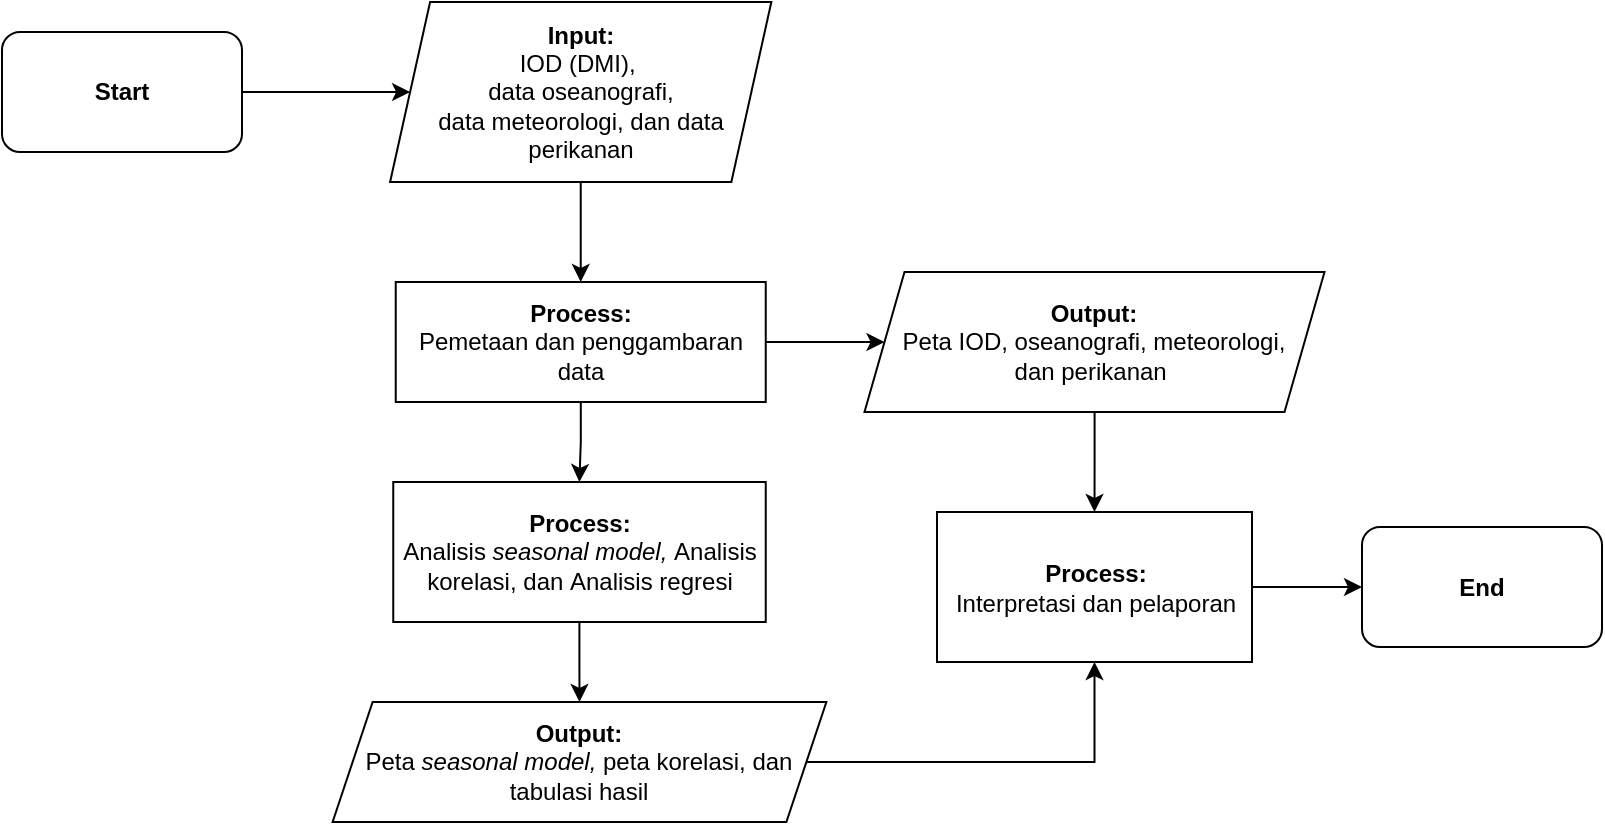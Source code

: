 <mxfile version="20.6.2" type="device"><diagram id="C5RBs43oDa-KdzZeNtuy" name="Page-1"><mxGraphModel dx="1092" dy="514" grid="1" gridSize="10" guides="1" tooltips="1" connect="1" arrows="1" fold="1" page="1" pageScale="1" pageWidth="827" pageHeight="1169" math="0" shadow="0"><root><mxCell id="WIyWlLk6GJQsqaUBKTNV-0"/><mxCell id="WIyWlLk6GJQsqaUBKTNV-1" parent="WIyWlLk6GJQsqaUBKTNV-0"/><mxCell id="yz9m5tHMcfQa8jU9GLDd-2" value="" style="edgeStyle=orthogonalEdgeStyle;rounded=0;orthogonalLoop=1;jettySize=auto;html=1;" parent="WIyWlLk6GJQsqaUBKTNV-1" source="yz9m5tHMcfQa8jU9GLDd-0" target="yz9m5tHMcfQa8jU9GLDd-1" edge="1"><mxGeometry relative="1" as="geometry"/></mxCell><mxCell id="yz9m5tHMcfQa8jU9GLDd-0" value="Start" style="rounded=1;whiteSpace=wrap;html=1;fontStyle=1" parent="WIyWlLk6GJQsqaUBKTNV-1" vertex="1"><mxGeometry x="100" y="45" width="120" height="60" as="geometry"/></mxCell><mxCell id="yz9m5tHMcfQa8jU9GLDd-4" value="" style="edgeStyle=orthogonalEdgeStyle;rounded=0;orthogonalLoop=1;jettySize=auto;html=1;" parent="WIyWlLk6GJQsqaUBKTNV-1" source="yz9m5tHMcfQa8jU9GLDd-1" target="yz9m5tHMcfQa8jU9GLDd-3" edge="1"><mxGeometry relative="1" as="geometry"/></mxCell><mxCell id="yz9m5tHMcfQa8jU9GLDd-1" value="&lt;div&gt;&lt;b&gt;Input:&lt;/b&gt;&lt;/div&gt;&lt;div&gt;IOD (DMI),&amp;nbsp;&lt;/div&gt;&lt;span style=&quot;background-color: initial;&quot;&gt;data oseanografi, &lt;br&gt;data meteorologi, dan data perikanan&lt;/span&gt;" style="shape=parallelogram;perimeter=parallelogramPerimeter;whiteSpace=wrap;html=1;fixedSize=1;align=center;" parent="WIyWlLk6GJQsqaUBKTNV-1" vertex="1"><mxGeometry x="294.05" y="30" width="190.63" height="90" as="geometry"/></mxCell><mxCell id="yz9m5tHMcfQa8jU9GLDd-6" value="" style="edgeStyle=orthogonalEdgeStyle;rounded=0;orthogonalLoop=1;jettySize=auto;html=1;" parent="WIyWlLk6GJQsqaUBKTNV-1" source="yz9m5tHMcfQa8jU9GLDd-3" target="yz9m5tHMcfQa8jU9GLDd-5" edge="1"><mxGeometry relative="1" as="geometry"/></mxCell><mxCell id="FtJw2GN65vWLXZhQzVCh-9" value="" style="edgeStyle=orthogonalEdgeStyle;rounded=0;orthogonalLoop=1;jettySize=auto;html=1;" parent="WIyWlLk6GJQsqaUBKTNV-1" source="yz9m5tHMcfQa8jU9GLDd-3" target="yz9m5tHMcfQa8jU9GLDd-10" edge="1"><mxGeometry relative="1" as="geometry"/></mxCell><mxCell id="yz9m5tHMcfQa8jU9GLDd-3" value="&lt;div&gt;&lt;b&gt;Process:&lt;/b&gt;&lt;/div&gt;&lt;div&gt;Pemetaan dan penggambaran data &lt;br&gt;&lt;/div&gt;" style="whiteSpace=wrap;html=1;" parent="WIyWlLk6GJQsqaUBKTNV-1" vertex="1"><mxGeometry x="296.87" y="170" width="185" height="60" as="geometry"/></mxCell><mxCell id="FtJw2GN65vWLXZhQzVCh-12" value="" style="edgeStyle=orthogonalEdgeStyle;rounded=0;orthogonalLoop=1;jettySize=auto;html=1;" parent="WIyWlLk6GJQsqaUBKTNV-1" source="yz9m5tHMcfQa8jU9GLDd-5" target="FtJw2GN65vWLXZhQzVCh-8" edge="1"><mxGeometry relative="1" as="geometry"/></mxCell><mxCell id="yz9m5tHMcfQa8jU9GLDd-5" value="&lt;b&gt;Output:&lt;/b&gt;&lt;br&gt;&lt;div&gt;Peta IOD, oseanografi,&amp;nbsp;&lt;span style=&quot;background-color: initial;&quot;&gt;meteorologi,&lt;/span&gt;&lt;/div&gt;&lt;div&gt;&lt;span style=&quot;background-color: initial;&quot;&gt;dan perikanan&amp;nbsp;&lt;/span&gt;&lt;/div&gt;" style="shape=parallelogram;perimeter=parallelogramPerimeter;whiteSpace=wrap;html=1;fixedSize=1;" parent="WIyWlLk6GJQsqaUBKTNV-1" vertex="1"><mxGeometry x="531.25" y="165" width="230" height="70" as="geometry"/></mxCell><mxCell id="FtJw2GN65vWLXZhQzVCh-15" value="" style="edgeStyle=orthogonalEdgeStyle;rounded=0;orthogonalLoop=1;jettySize=auto;html=1;" parent="WIyWlLk6GJQsqaUBKTNV-1" source="yz9m5tHMcfQa8jU9GLDd-10" target="CJUjpx6Cfi2GCEw2xXfa-0" edge="1"><mxGeometry relative="1" as="geometry"/></mxCell><mxCell id="yz9m5tHMcfQa8jU9GLDd-10" value="&lt;b&gt;Process:&lt;br&gt;&lt;/b&gt;&lt;span style=&quot;background-color: initial;&quot;&gt;Analisis &lt;/span&gt;&lt;i style=&quot;background-color: initial;&quot;&gt;seasonal model,&amp;nbsp;&lt;/i&gt;&lt;span style=&quot;background-color: initial;&quot;&gt;Analisis korelasi, dan&amp;nbsp;&lt;/span&gt;&lt;span style=&quot;background-color: initial;&quot;&gt;Analisis regresi&lt;/span&gt;&lt;span style=&quot;background-color: initial;&quot;&gt;&lt;br&gt;&lt;/span&gt;" style="rounded=0;whiteSpace=wrap;html=1;align=center;" parent="WIyWlLk6GJQsqaUBKTNV-1" vertex="1"><mxGeometry x="295.63" y="270" width="186.24" height="70" as="geometry"/></mxCell><mxCell id="FtJw2GN65vWLXZhQzVCh-13" value="" style="edgeStyle=orthogonalEdgeStyle;rounded=0;orthogonalLoop=1;jettySize=auto;html=1;" parent="WIyWlLk6GJQsqaUBKTNV-1" source="CJUjpx6Cfi2GCEw2xXfa-0" target="FtJw2GN65vWLXZhQzVCh-8" edge="1"><mxGeometry relative="1" as="geometry"/></mxCell><mxCell id="CJUjpx6Cfi2GCEw2xXfa-0" value="&lt;div&gt;&lt;b&gt;Output:&lt;/b&gt;&lt;/div&gt;&lt;div&gt;Peta &lt;i&gt;seasonal model,&lt;/i&gt; peta korelasi, dan tabulasi hasil&lt;/div&gt;" style="shape=parallelogram;perimeter=parallelogramPerimeter;whiteSpace=wrap;html=1;fixedSize=1;" parent="WIyWlLk6GJQsqaUBKTNV-1" vertex="1"><mxGeometry x="265.31" y="380" width="246.88" height="60" as="geometry"/></mxCell><mxCell id="CJUjpx6Cfi2GCEw2xXfa-1" value="&lt;b&gt;End&lt;/b&gt;" style="whiteSpace=wrap;html=1;rounded=1;" parent="WIyWlLk6GJQsqaUBKTNV-1" vertex="1"><mxGeometry x="780" y="292.5" width="120" height="60" as="geometry"/></mxCell><mxCell id="FtJw2GN65vWLXZhQzVCh-6" value="" style="edgeStyle=orthogonalEdgeStyle;rounded=0;orthogonalLoop=1;jettySize=auto;html=1;exitX=1;exitY=0.5;exitDx=0;exitDy=0;" parent="WIyWlLk6GJQsqaUBKTNV-1" source="FtJw2GN65vWLXZhQzVCh-8" target="CJUjpx6Cfi2GCEw2xXfa-1" edge="1"><mxGeometry relative="1" as="geometry"><mxPoint x="790" y="515" as="sourcePoint"/></mxGeometry></mxCell><mxCell id="FtJw2GN65vWLXZhQzVCh-8" value="&lt;div&gt;&lt;b&gt;Process:&lt;/b&gt;&lt;/div&gt;&lt;div&gt;Interpretasi dan pelaporan&lt;br&gt;&lt;/div&gt;" style="rounded=0;whiteSpace=wrap;html=1;fillColor=default;" parent="WIyWlLk6GJQsqaUBKTNV-1" vertex="1"><mxGeometry x="567.5" y="285" width="157.5" height="75" as="geometry"/></mxCell></root></mxGraphModel></diagram></mxfile>